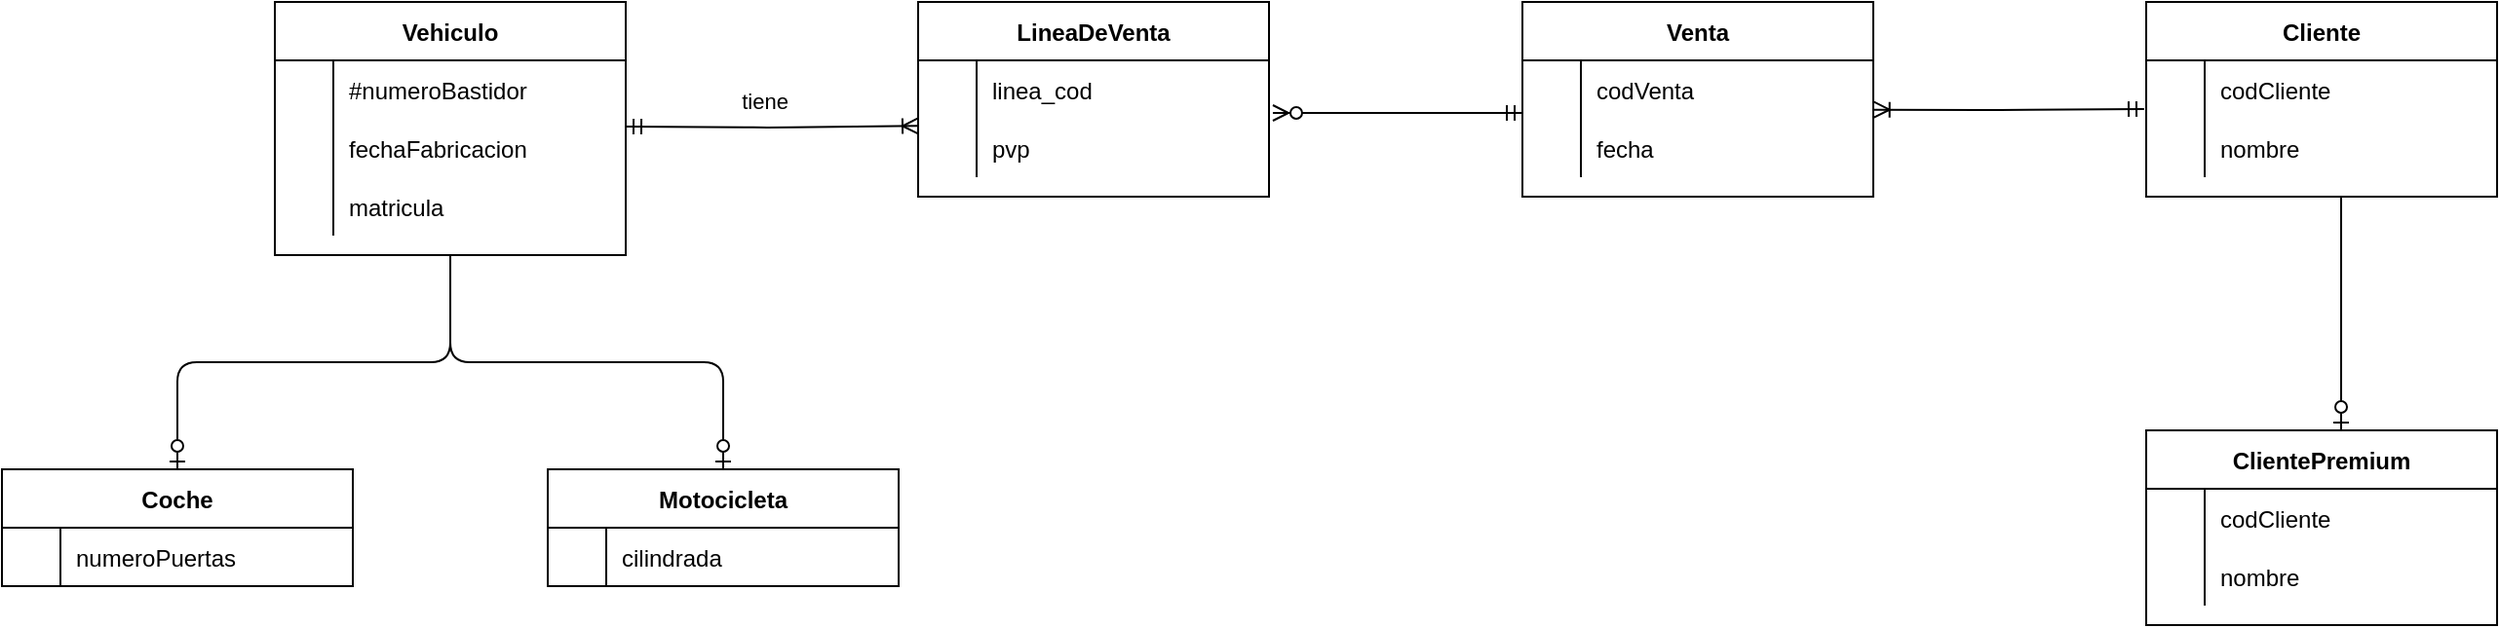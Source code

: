 <mxfile version="14.4.3" type="device"><diagram id="R2lEEEUBdFMjLlhIrx00" name="Page-1"><mxGraphModel dx="1468" dy="678" grid="1" gridSize="10" guides="1" tooltips="1" connect="1" arrows="1" fold="1" page="1" pageScale="1" pageWidth="850" pageHeight="1100" math="0" shadow="0" extFonts="Permanent Marker^https://fonts.googleapis.com/css?family=Permanent+Marker"><root><mxCell id="0"/><mxCell id="1" parent="0"/><mxCell id="Z9xG5Ur_m8YZzEcWZ7vg-14" value="Coche" style="shape=table;startSize=30;container=1;collapsible=1;childLayout=tableLayout;fixedRows=1;rowLines=0;fontStyle=1;align=center;resizeLast=1;" vertex="1" parent="1"><mxGeometry x="-790" y="400" width="180" height="60" as="geometry"/></mxCell><mxCell id="Z9xG5Ur_m8YZzEcWZ7vg-18" value="" style="shape=partialRectangle;collapsible=0;dropTarget=0;pointerEvents=0;fillColor=none;top=0;left=0;bottom=0;right=0;points=[[0,0.5],[1,0.5]];portConstraint=eastwest;" vertex="1" parent="Z9xG5Ur_m8YZzEcWZ7vg-14"><mxGeometry y="30" width="180" height="30" as="geometry"/></mxCell><mxCell id="Z9xG5Ur_m8YZzEcWZ7vg-19" value="" style="shape=partialRectangle;connectable=0;fillColor=none;top=0;left=0;bottom=0;right=0;editable=1;overflow=hidden;" vertex="1" parent="Z9xG5Ur_m8YZzEcWZ7vg-18"><mxGeometry width="30" height="30" as="geometry"/></mxCell><mxCell id="Z9xG5Ur_m8YZzEcWZ7vg-20" value="numeroPuertas" style="shape=partialRectangle;connectable=0;fillColor=none;top=0;left=0;bottom=0;right=0;align=left;spacingLeft=6;overflow=hidden;" vertex="1" parent="Z9xG5Ur_m8YZzEcWZ7vg-18"><mxGeometry x="30" width="150" height="30" as="geometry"/></mxCell><mxCell id="Z9xG5Ur_m8YZzEcWZ7vg-27" value="LineaDeVenta" style="shape=table;startSize=30;container=1;collapsible=1;childLayout=tableLayout;fixedRows=1;rowLines=0;fontStyle=1;align=center;resizeLast=1;" vertex="1" parent="1"><mxGeometry x="-320" y="160" width="180" height="100" as="geometry"/></mxCell><mxCell id="Z9xG5Ur_m8YZzEcWZ7vg-31" value="" style="shape=partialRectangle;collapsible=0;dropTarget=0;pointerEvents=0;fillColor=none;top=0;left=0;bottom=0;right=0;points=[[0,0.5],[1,0.5]];portConstraint=eastwest;" vertex="1" parent="Z9xG5Ur_m8YZzEcWZ7vg-27"><mxGeometry y="30" width="180" height="30" as="geometry"/></mxCell><mxCell id="Z9xG5Ur_m8YZzEcWZ7vg-32" value="" style="shape=partialRectangle;connectable=0;fillColor=none;top=0;left=0;bottom=0;right=0;editable=1;overflow=hidden;" vertex="1" parent="Z9xG5Ur_m8YZzEcWZ7vg-31"><mxGeometry width="30" height="30" as="geometry"/></mxCell><mxCell id="Z9xG5Ur_m8YZzEcWZ7vg-33" value="linea_cod" style="shape=partialRectangle;connectable=0;fillColor=none;top=0;left=0;bottom=0;right=0;align=left;spacingLeft=6;overflow=hidden;" vertex="1" parent="Z9xG5Ur_m8YZzEcWZ7vg-31"><mxGeometry x="30" width="150" height="30" as="geometry"/></mxCell><mxCell id="Z9xG5Ur_m8YZzEcWZ7vg-34" value="" style="shape=partialRectangle;collapsible=0;dropTarget=0;pointerEvents=0;fillColor=none;top=0;left=0;bottom=0;right=0;points=[[0,0.5],[1,0.5]];portConstraint=eastwest;" vertex="1" parent="Z9xG5Ur_m8YZzEcWZ7vg-27"><mxGeometry y="60" width="180" height="30" as="geometry"/></mxCell><mxCell id="Z9xG5Ur_m8YZzEcWZ7vg-35" value="" style="shape=partialRectangle;connectable=0;fillColor=none;top=0;left=0;bottom=0;right=0;editable=1;overflow=hidden;" vertex="1" parent="Z9xG5Ur_m8YZzEcWZ7vg-34"><mxGeometry width="30" height="30" as="geometry"/></mxCell><mxCell id="Z9xG5Ur_m8YZzEcWZ7vg-36" value="pvp" style="shape=partialRectangle;connectable=0;fillColor=none;top=0;left=0;bottom=0;right=0;align=left;spacingLeft=6;overflow=hidden;" vertex="1" parent="Z9xG5Ur_m8YZzEcWZ7vg-34"><mxGeometry x="30" width="150" height="30" as="geometry"/></mxCell><mxCell id="Z9xG5Ur_m8YZzEcWZ7vg-40" value="Cliente" style="shape=table;startSize=30;container=1;collapsible=1;childLayout=tableLayout;fixedRows=1;rowLines=0;fontStyle=1;align=center;resizeLast=1;" vertex="1" parent="1"><mxGeometry x="310" y="160" width="180" height="100" as="geometry"/></mxCell><mxCell id="Z9xG5Ur_m8YZzEcWZ7vg-44" value="" style="shape=partialRectangle;collapsible=0;dropTarget=0;pointerEvents=0;fillColor=none;top=0;left=0;bottom=0;right=0;points=[[0,0.5],[1,0.5]];portConstraint=eastwest;" vertex="1" parent="Z9xG5Ur_m8YZzEcWZ7vg-40"><mxGeometry y="30" width="180" height="30" as="geometry"/></mxCell><mxCell id="Z9xG5Ur_m8YZzEcWZ7vg-45" value="" style="shape=partialRectangle;connectable=0;fillColor=none;top=0;left=0;bottom=0;right=0;editable=1;overflow=hidden;" vertex="1" parent="Z9xG5Ur_m8YZzEcWZ7vg-44"><mxGeometry width="30" height="30" as="geometry"/></mxCell><mxCell id="Z9xG5Ur_m8YZzEcWZ7vg-46" value="codCliente" style="shape=partialRectangle;connectable=0;fillColor=none;top=0;left=0;bottom=0;right=0;align=left;spacingLeft=6;overflow=hidden;" vertex="1" parent="Z9xG5Ur_m8YZzEcWZ7vg-44"><mxGeometry x="30" width="150" height="30" as="geometry"/></mxCell><mxCell id="Z9xG5Ur_m8YZzEcWZ7vg-47" value="" style="shape=partialRectangle;collapsible=0;dropTarget=0;pointerEvents=0;fillColor=none;top=0;left=0;bottom=0;right=0;points=[[0,0.5],[1,0.5]];portConstraint=eastwest;" vertex="1" parent="Z9xG5Ur_m8YZzEcWZ7vg-40"><mxGeometry y="60" width="180" height="30" as="geometry"/></mxCell><mxCell id="Z9xG5Ur_m8YZzEcWZ7vg-48" value="" style="shape=partialRectangle;connectable=0;fillColor=none;top=0;left=0;bottom=0;right=0;editable=1;overflow=hidden;" vertex="1" parent="Z9xG5Ur_m8YZzEcWZ7vg-47"><mxGeometry width="30" height="30" as="geometry"/></mxCell><mxCell id="Z9xG5Ur_m8YZzEcWZ7vg-49" value="nombre" style="shape=partialRectangle;connectable=0;fillColor=none;top=0;left=0;bottom=0;right=0;align=left;spacingLeft=6;overflow=hidden;" vertex="1" parent="Z9xG5Ur_m8YZzEcWZ7vg-47"><mxGeometry x="30" width="150" height="30" as="geometry"/></mxCell><mxCell id="Z9xG5Ur_m8YZzEcWZ7vg-53" value="Motocicleta" style="shape=table;startSize=30;container=1;collapsible=1;childLayout=tableLayout;fixedRows=1;rowLines=0;fontStyle=1;align=center;resizeLast=1;" vertex="1" parent="1"><mxGeometry x="-510" y="400" width="180" height="60" as="geometry"/></mxCell><mxCell id="Z9xG5Ur_m8YZzEcWZ7vg-57" value="" style="shape=partialRectangle;collapsible=0;dropTarget=0;pointerEvents=0;fillColor=none;top=0;left=0;bottom=0;right=0;points=[[0,0.5],[1,0.5]];portConstraint=eastwest;" vertex="1" parent="Z9xG5Ur_m8YZzEcWZ7vg-53"><mxGeometry y="30" width="180" height="30" as="geometry"/></mxCell><mxCell id="Z9xG5Ur_m8YZzEcWZ7vg-58" value="" style="shape=partialRectangle;connectable=0;fillColor=none;top=0;left=0;bottom=0;right=0;editable=1;overflow=hidden;" vertex="1" parent="Z9xG5Ur_m8YZzEcWZ7vg-57"><mxGeometry width="30" height="30" as="geometry"/></mxCell><mxCell id="Z9xG5Ur_m8YZzEcWZ7vg-59" value="cilindrada" style="shape=partialRectangle;connectable=0;fillColor=none;top=0;left=0;bottom=0;right=0;align=left;spacingLeft=6;overflow=hidden;" vertex="1" parent="Z9xG5Ur_m8YZzEcWZ7vg-57"><mxGeometry x="30" width="150" height="30" as="geometry"/></mxCell><mxCell id="Z9xG5Ur_m8YZzEcWZ7vg-79" value="Venta" style="shape=table;startSize=30;container=1;collapsible=1;childLayout=tableLayout;fixedRows=1;rowLines=0;fontStyle=1;align=center;resizeLast=1;" vertex="1" parent="1"><mxGeometry x="-10" y="160" width="180" height="100" as="geometry"/></mxCell><mxCell id="Z9xG5Ur_m8YZzEcWZ7vg-83" value="" style="shape=partialRectangle;collapsible=0;dropTarget=0;pointerEvents=0;fillColor=none;top=0;left=0;bottom=0;right=0;points=[[0,0.5],[1,0.5]];portConstraint=eastwest;" vertex="1" parent="Z9xG5Ur_m8YZzEcWZ7vg-79"><mxGeometry y="30" width="180" height="30" as="geometry"/></mxCell><mxCell id="Z9xG5Ur_m8YZzEcWZ7vg-84" value="" style="shape=partialRectangle;connectable=0;fillColor=none;top=0;left=0;bottom=0;right=0;editable=1;overflow=hidden;" vertex="1" parent="Z9xG5Ur_m8YZzEcWZ7vg-83"><mxGeometry width="30" height="30" as="geometry"/></mxCell><mxCell id="Z9xG5Ur_m8YZzEcWZ7vg-85" value="codVenta" style="shape=partialRectangle;connectable=0;fillColor=none;top=0;left=0;bottom=0;right=0;align=left;spacingLeft=6;overflow=hidden;" vertex="1" parent="Z9xG5Ur_m8YZzEcWZ7vg-83"><mxGeometry x="30" width="150" height="30" as="geometry"/></mxCell><mxCell id="Z9xG5Ur_m8YZzEcWZ7vg-86" value="" style="shape=partialRectangle;collapsible=0;dropTarget=0;pointerEvents=0;fillColor=none;top=0;left=0;bottom=0;right=0;points=[[0,0.5],[1,0.5]];portConstraint=eastwest;" vertex="1" parent="Z9xG5Ur_m8YZzEcWZ7vg-79"><mxGeometry y="60" width="180" height="30" as="geometry"/></mxCell><mxCell id="Z9xG5Ur_m8YZzEcWZ7vg-87" value="" style="shape=partialRectangle;connectable=0;fillColor=none;top=0;left=0;bottom=0;right=0;editable=1;overflow=hidden;" vertex="1" parent="Z9xG5Ur_m8YZzEcWZ7vg-86"><mxGeometry width="30" height="30" as="geometry"/></mxCell><mxCell id="Z9xG5Ur_m8YZzEcWZ7vg-88" value="fecha" style="shape=partialRectangle;connectable=0;fillColor=none;top=0;left=0;bottom=0;right=0;align=left;spacingLeft=6;overflow=hidden;" vertex="1" parent="Z9xG5Ur_m8YZzEcWZ7vg-86"><mxGeometry x="30" width="150" height="30" as="geometry"/></mxCell><mxCell id="Z9xG5Ur_m8YZzEcWZ7vg-93" value="Vehiculo" style="shape=table;startSize=30;container=1;collapsible=1;childLayout=tableLayout;fixedRows=1;rowLines=0;fontStyle=1;align=center;resizeLast=1;" vertex="1" parent="1"><mxGeometry x="-650" y="160" width="180" height="130" as="geometry"/></mxCell><mxCell id="Z9xG5Ur_m8YZzEcWZ7vg-97" value="" style="shape=partialRectangle;collapsible=0;dropTarget=0;pointerEvents=0;fillColor=none;top=0;left=0;bottom=0;right=0;points=[[0,0.5],[1,0.5]];portConstraint=eastwest;" vertex="1" parent="Z9xG5Ur_m8YZzEcWZ7vg-93"><mxGeometry y="30" width="180" height="30" as="geometry"/></mxCell><mxCell id="Z9xG5Ur_m8YZzEcWZ7vg-98" value="" style="shape=partialRectangle;connectable=0;fillColor=none;top=0;left=0;bottom=0;right=0;editable=1;overflow=hidden;" vertex="1" parent="Z9xG5Ur_m8YZzEcWZ7vg-97"><mxGeometry width="30" height="30" as="geometry"/></mxCell><mxCell id="Z9xG5Ur_m8YZzEcWZ7vg-99" value="#numeroBastidor" style="shape=partialRectangle;connectable=0;fillColor=none;top=0;left=0;bottom=0;right=0;align=left;spacingLeft=6;overflow=hidden;" vertex="1" parent="Z9xG5Ur_m8YZzEcWZ7vg-97"><mxGeometry x="30" width="150" height="30" as="geometry"/></mxCell><mxCell id="Z9xG5Ur_m8YZzEcWZ7vg-100" value="" style="shape=partialRectangle;collapsible=0;dropTarget=0;pointerEvents=0;fillColor=none;top=0;left=0;bottom=0;right=0;points=[[0,0.5],[1,0.5]];portConstraint=eastwest;" vertex="1" parent="Z9xG5Ur_m8YZzEcWZ7vg-93"><mxGeometry y="60" width="180" height="30" as="geometry"/></mxCell><mxCell id="Z9xG5Ur_m8YZzEcWZ7vg-101" value="" style="shape=partialRectangle;connectable=0;fillColor=none;top=0;left=0;bottom=0;right=0;editable=1;overflow=hidden;" vertex="1" parent="Z9xG5Ur_m8YZzEcWZ7vg-100"><mxGeometry width="30" height="30" as="geometry"/></mxCell><mxCell id="Z9xG5Ur_m8YZzEcWZ7vg-102" value="fechaFabricacion" style="shape=partialRectangle;connectable=0;fillColor=none;top=0;left=0;bottom=0;right=0;align=left;spacingLeft=6;overflow=hidden;" vertex="1" parent="Z9xG5Ur_m8YZzEcWZ7vg-100"><mxGeometry x="30" width="150" height="30" as="geometry"/></mxCell><mxCell id="Z9xG5Ur_m8YZzEcWZ7vg-103" value="" style="shape=partialRectangle;collapsible=0;dropTarget=0;pointerEvents=0;fillColor=none;top=0;left=0;bottom=0;right=0;points=[[0,0.5],[1,0.5]];portConstraint=eastwest;" vertex="1" parent="Z9xG5Ur_m8YZzEcWZ7vg-93"><mxGeometry y="90" width="180" height="30" as="geometry"/></mxCell><mxCell id="Z9xG5Ur_m8YZzEcWZ7vg-104" value="" style="shape=partialRectangle;connectable=0;fillColor=none;top=0;left=0;bottom=0;right=0;editable=1;overflow=hidden;" vertex="1" parent="Z9xG5Ur_m8YZzEcWZ7vg-103"><mxGeometry width="30" height="30" as="geometry"/></mxCell><mxCell id="Z9xG5Ur_m8YZzEcWZ7vg-105" value="matricula" style="shape=partialRectangle;connectable=0;fillColor=none;top=0;left=0;bottom=0;right=0;align=left;spacingLeft=6;overflow=hidden;" vertex="1" parent="Z9xG5Ur_m8YZzEcWZ7vg-103"><mxGeometry x="30" width="150" height="30" as="geometry"/></mxCell><mxCell id="Z9xG5Ur_m8YZzEcWZ7vg-109" value="ClientePremium" style="shape=table;startSize=30;container=1;collapsible=1;childLayout=tableLayout;fixedRows=1;rowLines=0;fontStyle=1;align=center;resizeLast=1;" vertex="1" parent="1"><mxGeometry x="310" y="380" width="180" height="100" as="geometry"/></mxCell><mxCell id="Z9xG5Ur_m8YZzEcWZ7vg-110" value="" style="shape=partialRectangle;collapsible=0;dropTarget=0;pointerEvents=0;fillColor=none;top=0;left=0;bottom=0;right=0;points=[[0,0.5],[1,0.5]];portConstraint=eastwest;" vertex="1" parent="Z9xG5Ur_m8YZzEcWZ7vg-109"><mxGeometry y="30" width="180" height="30" as="geometry"/></mxCell><mxCell id="Z9xG5Ur_m8YZzEcWZ7vg-111" value="" style="shape=partialRectangle;connectable=0;fillColor=none;top=0;left=0;bottom=0;right=0;editable=1;overflow=hidden;" vertex="1" parent="Z9xG5Ur_m8YZzEcWZ7vg-110"><mxGeometry width="30" height="30" as="geometry"/></mxCell><mxCell id="Z9xG5Ur_m8YZzEcWZ7vg-112" value="codCliente" style="shape=partialRectangle;connectable=0;fillColor=none;top=0;left=0;bottom=0;right=0;align=left;spacingLeft=6;overflow=hidden;" vertex="1" parent="Z9xG5Ur_m8YZzEcWZ7vg-110"><mxGeometry x="30" width="150" height="30" as="geometry"/></mxCell><mxCell id="Z9xG5Ur_m8YZzEcWZ7vg-113" value="" style="shape=partialRectangle;collapsible=0;dropTarget=0;pointerEvents=0;fillColor=none;top=0;left=0;bottom=0;right=0;points=[[0,0.5],[1,0.5]];portConstraint=eastwest;" vertex="1" parent="Z9xG5Ur_m8YZzEcWZ7vg-109"><mxGeometry y="60" width="180" height="30" as="geometry"/></mxCell><mxCell id="Z9xG5Ur_m8YZzEcWZ7vg-114" value="" style="shape=partialRectangle;connectable=0;fillColor=none;top=0;left=0;bottom=0;right=0;editable=1;overflow=hidden;" vertex="1" parent="Z9xG5Ur_m8YZzEcWZ7vg-113"><mxGeometry width="30" height="30" as="geometry"/></mxCell><mxCell id="Z9xG5Ur_m8YZzEcWZ7vg-115" value="nombre" style="shape=partialRectangle;connectable=0;fillColor=none;top=0;left=0;bottom=0;right=0;align=left;spacingLeft=6;overflow=hidden;" vertex="1" parent="Z9xG5Ur_m8YZzEcWZ7vg-113"><mxGeometry x="30" width="150" height="30" as="geometry"/></mxCell><mxCell id="Z9xG5Ur_m8YZzEcWZ7vg-119" value="" style="edgeStyle=orthogonalEdgeStyle;fontSize=12;html=1;endArrow=ERzeroToMany;startArrow=ERmandOne;entryX=1.011;entryY=-0.1;entryDx=0;entryDy=0;entryPerimeter=0;exitX=0;exitY=0.9;exitDx=0;exitDy=0;exitPerimeter=0;" edge="1" parent="1" source="Z9xG5Ur_m8YZzEcWZ7vg-83" target="Z9xG5Ur_m8YZzEcWZ7vg-34"><mxGeometry width="100" height="100" relative="1" as="geometry"><mxPoint x="-150" y="400" as="sourcePoint"/><mxPoint x="-90" y="240" as="targetPoint"/></mxGeometry></mxCell><mxCell id="Z9xG5Ur_m8YZzEcWZ7vg-120" value="" style="edgeStyle=orthogonalEdgeStyle;fontSize=12;html=1;endArrow=ERoneToMany;startArrow=ERmandOne;entryX=0;entryY=0.122;entryDx=0;entryDy=0;entryPerimeter=0;" edge="1" parent="1" target="Z9xG5Ur_m8YZzEcWZ7vg-34"><mxGeometry width="100" height="100" relative="1" as="geometry"><mxPoint x="-470" y="224" as="sourcePoint"/><mxPoint x="-300" y="240" as="targetPoint"/></mxGeometry></mxCell><mxCell id="Z9xG5Ur_m8YZzEcWZ7vg-121" value="tiene" style="edgeLabel;html=1;align=center;verticalAlign=middle;resizable=0;points=[];" vertex="1" connectable="0" parent="Z9xG5Ur_m8YZzEcWZ7vg-120"><mxGeometry x="-0.153" relative="1" as="geometry"><mxPoint x="6.67" y="-14" as="offset"/></mxGeometry></mxCell><mxCell id="Z9xG5Ur_m8YZzEcWZ7vg-124" value="" style="edgeStyle=orthogonalEdgeStyle;fontSize=12;html=1;endArrow=ERzeroToOne;endFill=1;entryX=0.5;entryY=0;entryDx=0;entryDy=0;exitX=0.5;exitY=1;exitDx=0;exitDy=0;" edge="1" parent="1" source="Z9xG5Ur_m8YZzEcWZ7vg-93" target="Z9xG5Ur_m8YZzEcWZ7vg-53"><mxGeometry width="100" height="100" relative="1" as="geometry"><mxPoint x="-540" y="420" as="sourcePoint"/><mxPoint x="-440" y="320" as="targetPoint"/></mxGeometry></mxCell><mxCell id="Z9xG5Ur_m8YZzEcWZ7vg-125" value="" style="edgeStyle=orthogonalEdgeStyle;fontSize=12;html=1;endArrow=ERzeroToOne;endFill=1;exitX=0.5;exitY=1;exitDx=0;exitDy=0;" edge="1" parent="1" source="Z9xG5Ur_m8YZzEcWZ7vg-93" target="Z9xG5Ur_m8YZzEcWZ7vg-14"><mxGeometry width="100" height="100" relative="1" as="geometry"><mxPoint x="-440" y="370" as="sourcePoint"/><mxPoint x="-340" y="270" as="targetPoint"/></mxGeometry></mxCell><mxCell id="Z9xG5Ur_m8YZzEcWZ7vg-126" value="" style="edgeStyle=orthogonalEdgeStyle;fontSize=12;html=1;endArrow=ERoneToMany;startArrow=ERmandOne;entryX=1.002;entryY=0.844;entryDx=0;entryDy=0;entryPerimeter=0;" edge="1" parent="1" target="Z9xG5Ur_m8YZzEcWZ7vg-83"><mxGeometry width="100" height="100" relative="1" as="geometry"><mxPoint x="309" y="215" as="sourcePoint"/><mxPoint x="250" y="270" as="targetPoint"/></mxGeometry></mxCell><mxCell id="Z9xG5Ur_m8YZzEcWZ7vg-127" value="" style="edgeStyle=orthogonalEdgeStyle;fontSize=12;html=1;endArrow=ERzeroToOne;endFill=1;" edge="1" parent="1"><mxGeometry width="100" height="100" relative="1" as="geometry"><mxPoint x="410" y="260" as="sourcePoint"/><mxPoint x="410" y="380" as="targetPoint"/></mxGeometry></mxCell></root></mxGraphModel></diagram></mxfile>